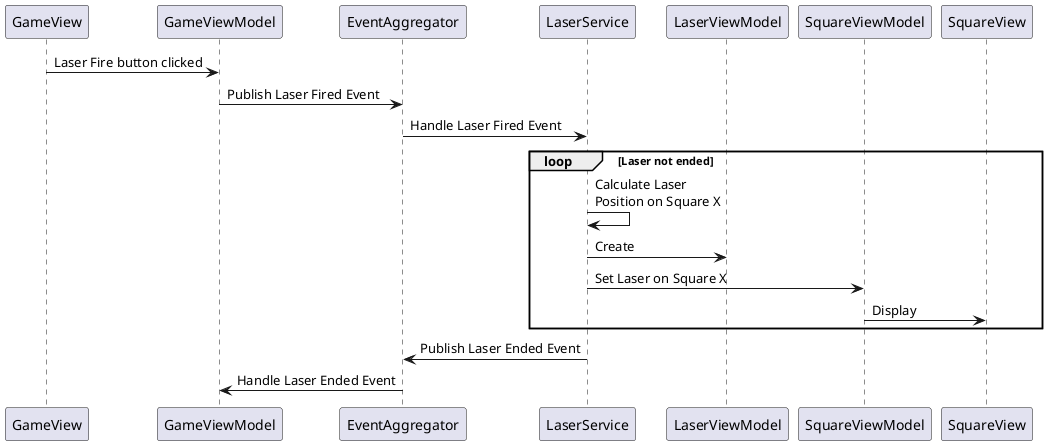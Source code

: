 @startuml
GameView -> GameViewModel: Laser Fire button clicked
GameViewModel -> EventAggregator: Publish Laser Fired Event
EventAggregator -> LaserService: Handle Laser Fired Event
loop Laser not ended
    LaserService -> LaserService: Calculate Laser \nPosition on Square X
    LaserService -> LaserViewModel: Create
    LaserService -> SquareViewModel:  Set Laser on Square X
    SquareViewModel -> SquareView:  Display
end

LaserService -> EventAggregator: Publish Laser Ended Event
EventAggregator -> GameViewModel: Handle Laser Ended Event